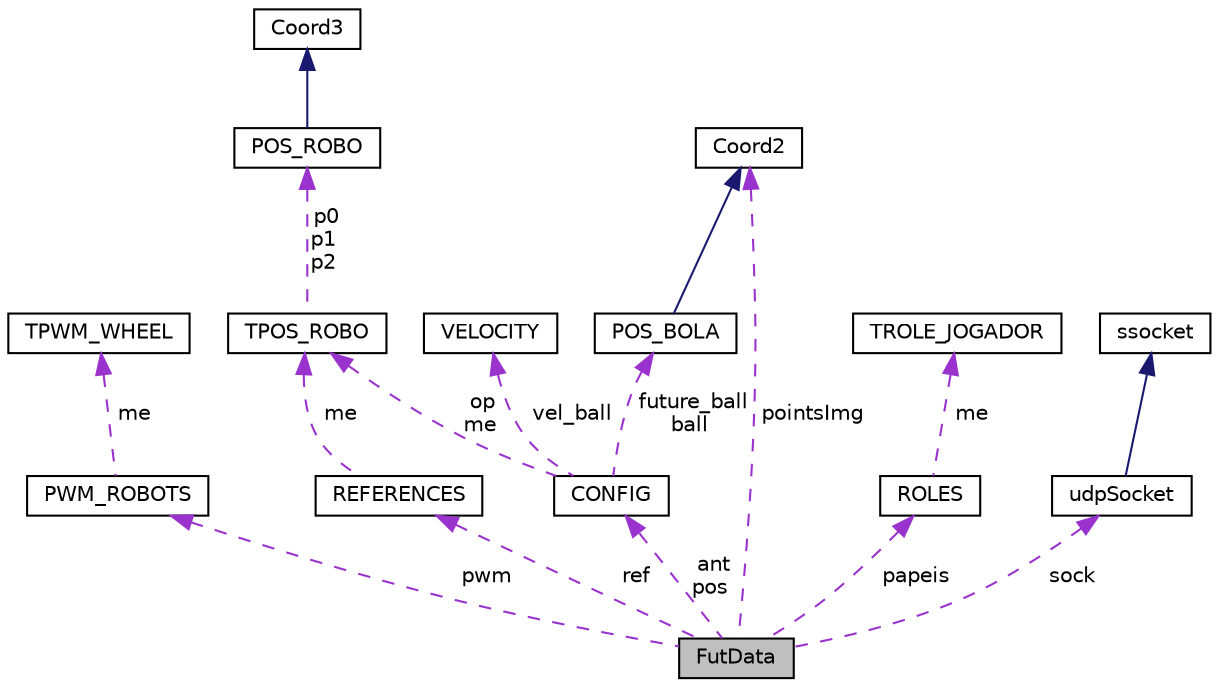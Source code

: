 digraph "FutData"
{
  edge [fontname="Helvetica",fontsize="10",labelfontname="Helvetica",labelfontsize="10"];
  node [fontname="Helvetica",fontsize="10",shape=record];
  Node9 [label="FutData",height=0.2,width=0.4,color="black", fillcolor="grey75", style="filled", fontcolor="black"];
  Node10 -> Node9 [dir="back",color="darkorchid3",fontsize="10",style="dashed",label=" pwm" ,fontname="Helvetica"];
  Node10 [label="PWM_ROBOTS",height=0.2,width=0.4,color="black", fillcolor="white", style="filled",URL="$structPWM__ROBOTS.html"];
  Node11 -> Node10 [dir="back",color="darkorchid3",fontsize="10",style="dashed",label=" me" ,fontname="Helvetica"];
  Node11 [label="TPWM_WHEEL",height=0.2,width=0.4,color="black", fillcolor="white", style="filled",URL="$structTPWM__WHEEL.html"];
  Node12 -> Node9 [dir="back",color="darkorchid3",fontsize="10",style="dashed",label=" ant\npos" ,fontname="Helvetica"];
  Node12 [label="CONFIG",height=0.2,width=0.4,color="black", fillcolor="white", style="filled",URL="$structCONFIG.html"];
  Node13 -> Node12 [dir="back",color="darkorchid3",fontsize="10",style="dashed",label=" op\nme" ,fontname="Helvetica"];
  Node13 [label="TPOS_ROBO",height=0.2,width=0.4,color="black", fillcolor="white", style="filled",URL="$structTPOS__ROBO.html"];
  Node14 -> Node13 [dir="back",color="darkorchid3",fontsize="10",style="dashed",label=" p0\np1\np2" ,fontname="Helvetica"];
  Node14 [label="POS_ROBO",height=0.2,width=0.4,color="black", fillcolor="white", style="filled",URL="$structPOS__ROBO.html"];
  Node15 -> Node14 [dir="back",color="midnightblue",fontsize="10",style="solid",fontname="Helvetica"];
  Node15 [label="Coord3",height=0.2,width=0.4,color="black", fillcolor="white", style="filled",URL="$structCoord3.html"];
  Node16 -> Node12 [dir="back",color="darkorchid3",fontsize="10",style="dashed",label=" vel_ball" ,fontname="Helvetica"];
  Node16 [label="VELOCITY",height=0.2,width=0.4,color="black", fillcolor="white", style="filled",URL="$structVELOCITY.html"];
  Node17 -> Node12 [dir="back",color="darkorchid3",fontsize="10",style="dashed",label=" future_ball\nball" ,fontname="Helvetica"];
  Node17 [label="POS_BOLA",height=0.2,width=0.4,color="black", fillcolor="white", style="filled",URL="$structPOS__BOLA.html"];
  Node18 -> Node17 [dir="back",color="midnightblue",fontsize="10",style="solid",fontname="Helvetica"];
  Node18 [label="Coord2",height=0.2,width=0.4,color="black", fillcolor="white", style="filled",URL="$structCoord2.html"];
  Node19 -> Node9 [dir="back",color="darkorchid3",fontsize="10",style="dashed",label=" papeis" ,fontname="Helvetica"];
  Node19 [label="ROLES",height=0.2,width=0.4,color="black", fillcolor="white", style="filled",URL="$structROLES.html"];
  Node20 -> Node19 [dir="back",color="darkorchid3",fontsize="10",style="dashed",label=" me" ,fontname="Helvetica"];
  Node20 [label="TROLE_JOGADOR",height=0.2,width=0.4,color="black", fillcolor="white", style="filled",URL="$structTROLE__JOGADOR.html"];
  Node21 -> Node9 [dir="back",color="darkorchid3",fontsize="10",style="dashed",label=" sock" ,fontname="Helvetica"];
  Node21 [label="udpSocket",height=0.2,width=0.4,color="black", fillcolor="white", style="filled",URL="$classudpSocket.html"];
  Node22 -> Node21 [dir="back",color="midnightblue",fontsize="10",style="solid",fontname="Helvetica"];
  Node22 [label="ssocket",height=0.2,width=0.4,color="black", fillcolor="white", style="filled",URL="$classssocket.html"];
  Node23 -> Node9 [dir="back",color="darkorchid3",fontsize="10",style="dashed",label=" ref" ,fontname="Helvetica"];
  Node23 [label="REFERENCES",height=0.2,width=0.4,color="black", fillcolor="white", style="filled",URL="$structREFERENCES.html"];
  Node13 -> Node23 [dir="back",color="darkorchid3",fontsize="10",style="dashed",label=" me" ,fontname="Helvetica"];
  Node18 -> Node9 [dir="back",color="darkorchid3",fontsize="10",style="dashed",label=" pointsImg" ,fontname="Helvetica"];
}
